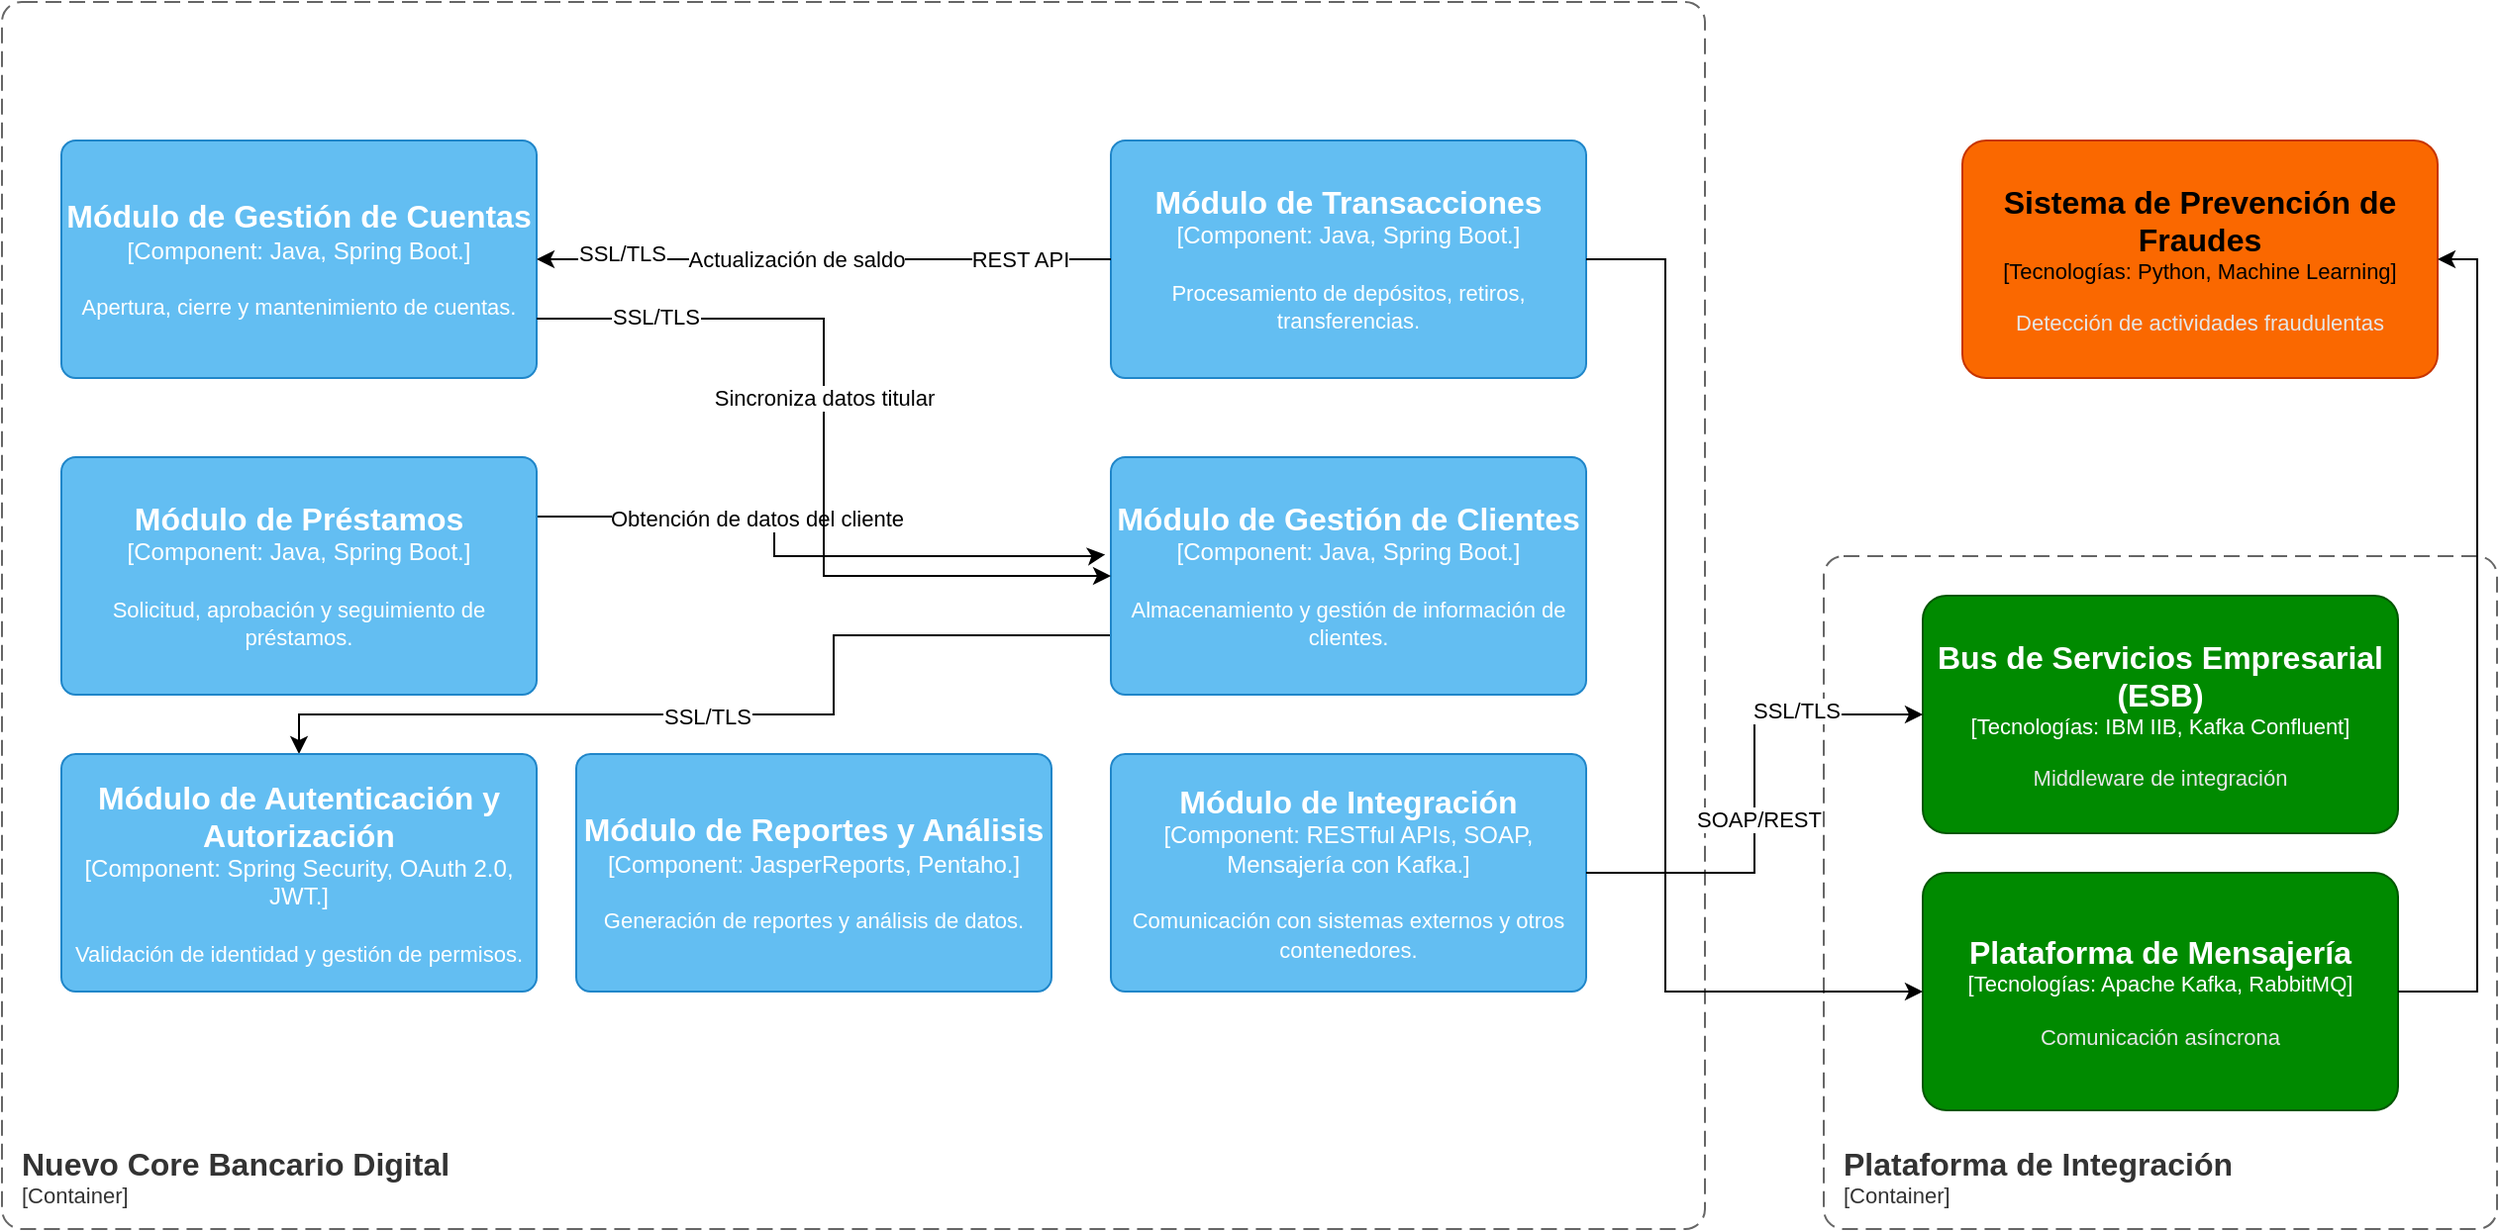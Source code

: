 <mxfile version="24.8.4">
  <diagram id="nbo4bEFr0tRDYCax8GO1" name="Nuevo Core Bancario Digital">
    <mxGraphModel dx="2514" dy="868" grid="1" gridSize="10" guides="1" tooltips="1" connect="1" arrows="1" fold="1" page="1" pageScale="1" pageWidth="827" pageHeight="1169" math="0" shadow="0">
      <root>
        <mxCell id="0" />
        <mxCell id="1" parent="0" />
        <object placeholders="1" c4Name="Nuevo Core Bancario Digital" c4Type="ContainerScopeBoundary" c4Application="Container" label="&lt;font style=&quot;font-size: 16px&quot;&gt;&lt;b&gt;&lt;div style=&quot;text-align: left&quot;&gt;%c4Name%&lt;/div&gt;&lt;/b&gt;&lt;/font&gt;&lt;div style=&quot;text-align: left&quot;&gt;[%c4Application%]&lt;/div&gt;" id="LaucLk9_H6ahUqIAP48F-1">
          <mxCell style="rounded=1;fontSize=11;whiteSpace=wrap;html=1;dashed=1;arcSize=20;fillColor=none;strokeColor=#666666;fontColor=#333333;labelBackgroundColor=none;align=left;verticalAlign=bottom;labelBorderColor=none;spacingTop=0;spacing=10;dashPattern=8 4;metaEdit=1;rotatable=0;perimeter=rectanglePerimeter;noLabel=0;labelPadding=0;allowArrows=0;connectable=0;expand=0;recursiveResize=0;editable=1;pointerEvents=0;absoluteArcSize=1;points=[[0.25,0,0],[0.5,0,0],[0.75,0,0],[1,0.25,0],[1,0.5,0],[1,0.75,0],[0.75,1,0],[0.5,1,0],[0.25,1,0],[0,0.75,0],[0,0.5,0],[0,0.25,0]];" vertex="1" parent="1">
            <mxGeometry x="-240" y="20" width="860" height="620" as="geometry" />
          </mxCell>
        </object>
        <object placeholders="1" c4Name="Módulo de Gestión de Cuentas" c4Type="Component" c4Technology="Java, Spring Boot." c4Description="Apertura, cierre y mantenimiento de cuentas." label="&lt;font style=&quot;font-size: 16px&quot;&gt;&lt;b&gt;%c4Name%&lt;/b&gt;&lt;/font&gt;&lt;div&gt;[%c4Type%: %c4Technology%]&lt;/div&gt;&lt;br&gt;&lt;div&gt;&lt;font style=&quot;font-size: 11px&quot;&gt;%c4Description%&lt;/font&gt;&lt;/div&gt;" id="LaucLk9_H6ahUqIAP48F-2">
          <mxCell style="rounded=1;whiteSpace=wrap;html=1;labelBackgroundColor=none;fillColor=#63BEF2;fontColor=#ffffff;align=center;arcSize=6;strokeColor=#2086C9;metaEdit=1;resizable=0;points=[[0.25,0,0],[0.5,0,0],[0.75,0,0],[1,0.25,0],[1,0.5,0],[1,0.75,0],[0.75,1,0],[0.5,1,0],[0.25,1,0],[0,0.75,0],[0,0.5,0],[0,0.25,0]];" vertex="1" parent="1">
            <mxGeometry x="-210" y="90" width="240" height="120" as="geometry" />
          </mxCell>
        </object>
        <object placeholders="1" c4Name="Módulo de Transacciones" c4Type="Component" c4Technology="Java, Spring Boot." c4Description="Procesamiento de depósitos, retiros, transferencias." label="&lt;font style=&quot;font-size: 16px&quot;&gt;&lt;b&gt;%c4Name%&lt;/b&gt;&lt;/font&gt;&lt;div&gt;[%c4Type%: %c4Technology%]&lt;/div&gt;&lt;br&gt;&lt;div&gt;&lt;font style=&quot;font-size: 11px&quot;&gt;%c4Description%&lt;/font&gt;&lt;/div&gt;" id="LaucLk9_H6ahUqIAP48F-3">
          <mxCell style="rounded=1;whiteSpace=wrap;html=1;labelBackgroundColor=none;fillColor=#63BEF2;fontColor=#ffffff;align=center;arcSize=6;strokeColor=#2086C9;metaEdit=1;resizable=0;points=[[0.25,0,0],[0.5,0,0],[0.75,0,0],[1,0.25,0],[1,0.5,0],[1,0.75,0],[0.75,1,0],[0.5,1,0],[0.25,1,0],[0,0.75,0],[0,0.5,0],[0,0.25,0]];" vertex="1" parent="1">
            <mxGeometry x="320" y="90" width="240" height="120" as="geometry" />
          </mxCell>
        </object>
        <mxCell id="LaucLk9_H6ahUqIAP48F-19" style="edgeStyle=orthogonalEdgeStyle;rounded=0;orthogonalLoop=1;jettySize=auto;html=1;entryX=-0.012;entryY=0.41;entryDx=0;entryDy=0;entryPerimeter=0;" edge="1" parent="1" source="LaucLk9_H6ahUqIAP48F-4" target="LaucLk9_H6ahUqIAP48F-5">
          <mxGeometry relative="1" as="geometry">
            <mxPoint x="310" y="290" as="targetPoint" />
            <Array as="points">
              <mxPoint x="150" y="280" />
              <mxPoint x="150" y="300" />
              <mxPoint x="310" y="300" />
            </Array>
          </mxGeometry>
        </mxCell>
        <mxCell id="LaucLk9_H6ahUqIAP48F-20" value="Obtención de datos del cliente" style="edgeLabel;html=1;align=center;verticalAlign=middle;resizable=0;points=[];" vertex="1" connectable="0" parent="LaucLk9_H6ahUqIAP48F-19">
          <mxGeometry x="-0.277" y="-1" relative="1" as="geometry">
            <mxPoint as="offset" />
          </mxGeometry>
        </mxCell>
        <object placeholders="1" c4Name="Módulo de Préstamos" c4Type="Component" c4Technology="Java, Spring Boot." c4Description="Solicitud, aprobación y seguimiento de préstamos." label="&lt;font style=&quot;font-size: 16px&quot;&gt;&lt;b&gt;%c4Name%&lt;/b&gt;&lt;/font&gt;&lt;div&gt;[%c4Type%: %c4Technology%]&lt;/div&gt;&lt;br&gt;&lt;div&gt;&lt;font style=&quot;font-size: 11px&quot;&gt;%c4Description%&lt;/font&gt;&lt;/div&gt;" id="LaucLk9_H6ahUqIAP48F-4">
          <mxCell style="rounded=1;whiteSpace=wrap;html=1;labelBackgroundColor=none;fillColor=#63BEF2;fontColor=#ffffff;align=center;arcSize=6;strokeColor=#2086C9;metaEdit=1;resizable=0;points=[[0.25,0,0],[0.5,0,0],[0.75,0,0],[1,0.25,0],[1,0.5,0],[1,0.75,0],[0.75,1,0],[0.5,1,0],[0.25,1,0],[0,0.75,0],[0,0.5,0],[0,0.25,0]];" vertex="1" parent="1">
            <mxGeometry x="-210" y="250" width="240" height="120" as="geometry" />
          </mxCell>
        </object>
        <mxCell id="LaucLk9_H6ahUqIAP48F-17" style="edgeStyle=orthogonalEdgeStyle;rounded=0;orthogonalLoop=1;jettySize=auto;html=1;exitX=0;exitY=0.75;exitDx=0;exitDy=0;exitPerimeter=0;" edge="1" parent="1" source="LaucLk9_H6ahUqIAP48F-5" target="LaucLk9_H6ahUqIAP48F-6">
          <mxGeometry relative="1" as="geometry">
            <Array as="points">
              <mxPoint x="180" y="340" />
              <mxPoint x="180" y="380" />
              <mxPoint x="-90" y="380" />
            </Array>
          </mxGeometry>
        </mxCell>
        <mxCell id="LaucLk9_H6ahUqIAP48F-37" value="SSL/TLS" style="edgeLabel;html=1;align=center;verticalAlign=middle;resizable=0;points=[];" vertex="1" connectable="0" parent="LaucLk9_H6ahUqIAP48F-17">
          <mxGeometry x="0.041" y="1" relative="1" as="geometry">
            <mxPoint as="offset" />
          </mxGeometry>
        </mxCell>
        <object placeholders="1" c4Name="Módulo de Gestión de Clientes" c4Type="Component" c4Technology="Java, Spring Boot." c4Description="Almacenamiento y gestión de información de clientes." label="&lt;font style=&quot;font-size: 16px&quot;&gt;&lt;b&gt;%c4Name%&lt;/b&gt;&lt;/font&gt;&lt;div&gt;[%c4Type%: %c4Technology%]&lt;/div&gt;&lt;br&gt;&lt;div&gt;&lt;font style=&quot;font-size: 11px&quot;&gt;%c4Description%&lt;/font&gt;&lt;/div&gt;" id="LaucLk9_H6ahUqIAP48F-5">
          <mxCell style="rounded=1;whiteSpace=wrap;html=1;labelBackgroundColor=none;fillColor=#63BEF2;fontColor=#ffffff;align=center;arcSize=6;strokeColor=#2086C9;metaEdit=1;resizable=0;points=[[0.25,0,0],[0.5,0,0],[0.75,0,0],[1,0.25,0],[1,0.5,0],[1,0.75,0],[0.75,1,0],[0.5,1,0],[0.25,1,0],[0,0.75,0],[0,0.5,0],[0,0.25,0]];" vertex="1" parent="1">
            <mxGeometry x="320" y="250" width="240" height="120" as="geometry" />
          </mxCell>
        </object>
        <object placeholders="1" c4Name="Módulo de Autenticación y Autorización" c4Type="Component" c4Technology=" Spring Security, OAuth 2.0, JWT." c4Description="Validación de identidad y gestión de permisos." label="&lt;font style=&quot;font-size: 16px&quot;&gt;&lt;b&gt;%c4Name%&lt;/b&gt;&lt;/font&gt;&lt;div&gt;[%c4Type%: %c4Technology%]&lt;/div&gt;&lt;br&gt;&lt;div&gt;&lt;font style=&quot;font-size: 11px&quot;&gt;%c4Description%&lt;/font&gt;&lt;/div&gt;" id="LaucLk9_H6ahUqIAP48F-6">
          <mxCell style="rounded=1;whiteSpace=wrap;html=1;labelBackgroundColor=none;fillColor=#63BEF2;fontColor=#ffffff;align=center;arcSize=6;strokeColor=#2086C9;metaEdit=1;resizable=0;points=[[0.25,0,0],[0.5,0,0],[0.75,0,0],[1,0.25,0],[1,0.5,0],[1,0.75,0],[0.75,1,0],[0.5,1,0],[0.25,1,0],[0,0.75,0],[0,0.5,0],[0,0.25,0]];" vertex="1" parent="1">
            <mxGeometry x="-210" y="400" width="240" height="120" as="geometry" />
          </mxCell>
        </object>
        <mxCell id="LaucLk9_H6ahUqIAP48F-11" style="edgeStyle=orthogonalEdgeStyle;rounded=0;orthogonalLoop=1;jettySize=auto;html=1;entryX=1;entryY=0.5;entryDx=0;entryDy=0;entryPerimeter=0;" edge="1" parent="1" source="LaucLk9_H6ahUqIAP48F-3" target="LaucLk9_H6ahUqIAP48F-2">
          <mxGeometry relative="1" as="geometry" />
        </mxCell>
        <mxCell id="LaucLk9_H6ahUqIAP48F-12" value="Actualización de saldo" style="edgeLabel;html=1;align=center;verticalAlign=middle;resizable=0;points=[];" vertex="1" connectable="0" parent="LaucLk9_H6ahUqIAP48F-11">
          <mxGeometry x="0.1" relative="1" as="geometry">
            <mxPoint as="offset" />
          </mxGeometry>
        </mxCell>
        <mxCell id="LaucLk9_H6ahUqIAP48F-18" value="REST API" style="edgeLabel;html=1;align=center;verticalAlign=middle;resizable=0;points=[];" vertex="1" connectable="0" parent="LaucLk9_H6ahUqIAP48F-11">
          <mxGeometry x="-0.683" relative="1" as="geometry">
            <mxPoint as="offset" />
          </mxGeometry>
        </mxCell>
        <mxCell id="LaucLk9_H6ahUqIAP48F-35" value="SSL/TLS" style="edgeLabel;html=1;align=center;verticalAlign=middle;resizable=0;points=[];" vertex="1" connectable="0" parent="LaucLk9_H6ahUqIAP48F-11">
          <mxGeometry x="0.703" y="-3" relative="1" as="geometry">
            <mxPoint as="offset" />
          </mxGeometry>
        </mxCell>
        <object placeholders="1" c4Name="Módulo de Reportes y Análisis" c4Type="Component" c4Technology="JasperReports, Pentaho." c4Description="Generación de reportes y análisis de datos." label="&lt;font style=&quot;font-size: 16px&quot;&gt;&lt;b&gt;%c4Name%&lt;/b&gt;&lt;/font&gt;&lt;div&gt;[%c4Type%: %c4Technology%]&lt;/div&gt;&lt;br&gt;&lt;div&gt;&lt;font style=&quot;font-size: 11px&quot;&gt;%c4Description%&lt;/font&gt;&lt;/div&gt;" id="LaucLk9_H6ahUqIAP48F-13">
          <mxCell style="rounded=1;whiteSpace=wrap;html=1;labelBackgroundColor=none;fillColor=#63BEF2;fontColor=#ffffff;align=center;arcSize=6;strokeColor=#2086C9;metaEdit=1;resizable=0;points=[[0.25,0,0],[0.5,0,0],[0.75,0,0],[1,0.25,0],[1,0.5,0],[1,0.75,0],[0.75,1,0],[0.5,1,0],[0.25,1,0],[0,0.75,0],[0,0.5,0],[0,0.25,0]];" vertex="1" parent="1">
            <mxGeometry x="50" y="400" width="240" height="120" as="geometry" />
          </mxCell>
        </object>
        <object placeholders="1" c4Name="Módulo de Integración" c4Type="Component" c4Technology="RESTful APIs, SOAP, Mensajería con Kafka." c4Description="Comunicación con sistemas externos y otros contenedores." label="&lt;font style=&quot;font-size: 16px&quot;&gt;&lt;b&gt;%c4Name%&lt;/b&gt;&lt;/font&gt;&lt;div&gt;[%c4Type%: %c4Technology%]&lt;/div&gt;&lt;br&gt;&lt;div&gt;&lt;font style=&quot;font-size: 11px&quot;&gt;%c4Description%&lt;/font&gt;&lt;/div&gt;" id="LaucLk9_H6ahUqIAP48F-14">
          <mxCell style="rounded=1;whiteSpace=wrap;html=1;labelBackgroundColor=none;fillColor=#63BEF2;fontColor=#ffffff;align=center;arcSize=6;strokeColor=#2086C9;metaEdit=1;resizable=0;points=[[0.25,0,0],[0.5,0,0],[0.75,0,0],[1,0.25,0],[1,0.5,0],[1,0.75,0],[0.75,1,0],[0.5,1,0],[0.25,1,0],[0,0.75,0],[0,0.5,0],[0,0.25,0]];" vertex="1" parent="1">
            <mxGeometry x="320" y="400" width="240" height="120" as="geometry" />
          </mxCell>
        </object>
        <mxCell id="LaucLk9_H6ahUqIAP48F-15" style="edgeStyle=orthogonalEdgeStyle;rounded=0;orthogonalLoop=1;jettySize=auto;html=1;exitX=1;exitY=0.75;exitDx=0;exitDy=0;exitPerimeter=0;entryX=0;entryY=0.5;entryDx=0;entryDy=0;entryPerimeter=0;" edge="1" parent="1" source="LaucLk9_H6ahUqIAP48F-2" target="LaucLk9_H6ahUqIAP48F-5">
          <mxGeometry relative="1" as="geometry" />
        </mxCell>
        <mxCell id="LaucLk9_H6ahUqIAP48F-16" value="Sincroniza datos titular" style="edgeLabel;html=1;align=center;verticalAlign=middle;resizable=0;points=[];" vertex="1" connectable="0" parent="LaucLk9_H6ahUqIAP48F-15">
          <mxGeometry x="-0.119" relative="1" as="geometry">
            <mxPoint as="offset" />
          </mxGeometry>
        </mxCell>
        <mxCell id="LaucLk9_H6ahUqIAP48F-36" value="SSL/TLS" style="edgeLabel;html=1;align=center;verticalAlign=middle;resizable=0;points=[];" vertex="1" connectable="0" parent="LaucLk9_H6ahUqIAP48F-15">
          <mxGeometry x="-0.717" y="1" relative="1" as="geometry">
            <mxPoint as="offset" />
          </mxGeometry>
        </mxCell>
        <object placeholders="1" c4Name="Bus de Servicios Empresarial (ESB)" c4Type="Tecnologías" c4Technology="IBM IIB,  Kafka Confluent" c4Description="Middleware de integración" label="&lt;font style=&quot;font-size: 16px&quot;&gt;&lt;b&gt;%c4Name%&lt;/b&gt;&lt;/font&gt;&lt;div&gt;[%c4Type%: %c4Technology%]&lt;/div&gt;&lt;br&gt;&lt;div&gt;&lt;font style=&quot;font-size: 11px&quot;&gt;&lt;font color=&quot;#E6E6E6&quot;&gt;%c4Description%&lt;/font&gt;&lt;/div&gt;" id="LaucLk9_H6ahUqIAP48F-27">
          <mxCell style="rounded=1;whiteSpace=wrap;html=1;fontSize=11;labelBackgroundColor=none;fillColor=#008a00;fontColor=#ffffff;align=center;arcSize=10;strokeColor=#005700;metaEdit=1;resizable=0;points=[[0.25,0,0],[0.5,0,0],[0.75,0,0],[1,0.25,0],[1,0.5,0],[1,0.75,0],[0.75,1,0],[0.5,1,0],[0.25,1,0],[0,0.75,0],[0,0.5,0],[0,0.25,0]];" vertex="1" parent="1">
            <mxGeometry x="730" y="320" width="240" height="120" as="geometry" />
          </mxCell>
        </object>
        <object placeholders="1" c4Name="Plataforma de Mensajería" c4Type="Tecnologías" c4Technology="Apache Kafka, RabbitMQ" c4Description="Comunicación asíncrona" label="&lt;font style=&quot;font-size: 16px&quot;&gt;&lt;b&gt;%c4Name%&lt;/b&gt;&lt;/font&gt;&lt;div&gt;[%c4Type%: %c4Technology%]&lt;/div&gt;&lt;br&gt;&lt;div&gt;&lt;font style=&quot;font-size: 11px&quot;&gt;&lt;font color=&quot;#E6E6E6&quot;&gt;%c4Description%&lt;/font&gt;&lt;/div&gt;" id="LaucLk9_H6ahUqIAP48F-28">
          <mxCell style="rounded=1;whiteSpace=wrap;html=1;fontSize=11;labelBackgroundColor=none;fillColor=#008a00;fontColor=#ffffff;align=center;arcSize=10;strokeColor=#005700;metaEdit=1;resizable=0;points=[[0.25,0,0],[0.5,0,0],[0.75,0,0],[1,0.25,0],[1,0.5,0],[1,0.75,0],[0.75,1,0],[0.5,1,0],[0.25,1,0],[0,0.75,0],[0,0.5,0],[0,0.25,0]];" vertex="1" parent="1">
            <mxGeometry x="730" y="460" width="240" height="120" as="geometry" />
          </mxCell>
        </object>
        <object placeholders="1" c4Name="Plataforma de Integración" c4Type="ContainerScopeBoundary" c4Application="Container" label="&lt;font style=&quot;font-size: 16px&quot;&gt;&lt;b&gt;&lt;div style=&quot;text-align: left&quot;&gt;%c4Name%&lt;/div&gt;&lt;/b&gt;&lt;/font&gt;&lt;div style=&quot;text-align: left&quot;&gt;[%c4Application%]&lt;/div&gt;" id="LaucLk9_H6ahUqIAP48F-29">
          <mxCell style="rounded=1;fontSize=11;whiteSpace=wrap;html=1;dashed=1;arcSize=20;fillColor=none;strokeColor=#666666;fontColor=#333333;labelBackgroundColor=none;align=left;verticalAlign=bottom;labelBorderColor=none;spacingTop=0;spacing=10;dashPattern=8 4;metaEdit=1;rotatable=0;perimeter=rectanglePerimeter;noLabel=0;labelPadding=0;allowArrows=0;connectable=0;expand=0;recursiveResize=0;editable=1;pointerEvents=0;absoluteArcSize=1;points=[[0.25,0,0],[0.5,0,0],[0.75,0,0],[1,0.25,0],[1,0.5,0],[1,0.75,0],[0.75,1,0],[0.5,1,0],[0.25,1,0],[0,0.75,0],[0,0.5,0],[0,0.25,0]];" vertex="1" parent="1">
            <mxGeometry x="680" y="300" width="340" height="340" as="geometry" />
          </mxCell>
        </object>
        <mxCell id="LaucLk9_H6ahUqIAP48F-30" style="edgeStyle=orthogonalEdgeStyle;rounded=0;orthogonalLoop=1;jettySize=auto;html=1;entryX=0;entryY=0.5;entryDx=0;entryDy=0;entryPerimeter=0;" edge="1" parent="1" source="LaucLk9_H6ahUqIAP48F-14" target="LaucLk9_H6ahUqIAP48F-27">
          <mxGeometry relative="1" as="geometry" />
        </mxCell>
        <mxCell id="LaucLk9_H6ahUqIAP48F-31" value="SOAP/REST" style="edgeLabel;html=1;align=center;verticalAlign=middle;resizable=0;points=[];" vertex="1" connectable="0" parent="LaucLk9_H6ahUqIAP48F-30">
          <mxGeometry x="-0.1" y="-2" relative="1" as="geometry">
            <mxPoint as="offset" />
          </mxGeometry>
        </mxCell>
        <mxCell id="LaucLk9_H6ahUqIAP48F-38" value="SSL/TLS" style="edgeLabel;html=1;align=center;verticalAlign=middle;resizable=0;points=[];" vertex="1" connectable="0" parent="LaucLk9_H6ahUqIAP48F-30">
          <mxGeometry x="0.488" y="2" relative="1" as="geometry">
            <mxPoint as="offset" />
          </mxGeometry>
        </mxCell>
        <object placeholders="1" c4Name="Sistema de Prevención de Fraudes" c4Type="Tecnologías" c4Technology="Python, Machine Learning" c4Description="Detección de actividades fraudulentas" label="&lt;font style=&quot;font-size: 16px&quot;&gt;&lt;b&gt;%c4Name%&lt;/b&gt;&lt;/font&gt;&lt;div&gt;[%c4Type%: %c4Technology%]&lt;/div&gt;&lt;br&gt;&lt;div&gt;&lt;font style=&quot;font-size: 11px&quot;&gt;&lt;font color=&quot;#E6E6E6&quot;&gt;%c4Description%&lt;/font&gt;&lt;/div&gt;" id="LaucLk9_H6ahUqIAP48F-32">
          <mxCell style="rounded=1;whiteSpace=wrap;html=1;fontSize=11;labelBackgroundColor=none;fillColor=#fa6800;fontColor=#000000;align=center;arcSize=10;strokeColor=#C73500;metaEdit=1;resizable=0;points=[[0.25,0,0],[0.5,0,0],[0.75,0,0],[1,0.25,0],[1,0.5,0],[1,0.75,0],[0.75,1,0],[0.5,1,0],[0.25,1,0],[0,0.75,0],[0,0.5,0],[0,0.25,0]];" vertex="1" parent="1">
            <mxGeometry x="750" y="90" width="240" height="120" as="geometry" />
          </mxCell>
        </object>
        <mxCell id="LaucLk9_H6ahUqIAP48F-39" style="edgeStyle=orthogonalEdgeStyle;rounded=0;orthogonalLoop=1;jettySize=auto;html=1;entryX=0;entryY=0.5;entryDx=0;entryDy=0;entryPerimeter=0;" edge="1" parent="1" source="LaucLk9_H6ahUqIAP48F-3" target="LaucLk9_H6ahUqIAP48F-28">
          <mxGeometry relative="1" as="geometry">
            <Array as="points">
              <mxPoint x="600" y="150" />
              <mxPoint x="600" y="520" />
            </Array>
          </mxGeometry>
        </mxCell>
        <mxCell id="LaucLk9_H6ahUqIAP48F-40" style="edgeStyle=orthogonalEdgeStyle;rounded=0;orthogonalLoop=1;jettySize=auto;html=1;exitX=1;exitY=0.5;exitDx=0;exitDy=0;exitPerimeter=0;entryX=1;entryY=0.5;entryDx=0;entryDy=0;entryPerimeter=0;" edge="1" parent="1" source="LaucLk9_H6ahUqIAP48F-28" target="LaucLk9_H6ahUqIAP48F-32">
          <mxGeometry relative="1" as="geometry" />
        </mxCell>
      </root>
    </mxGraphModel>
  </diagram>
</mxfile>
